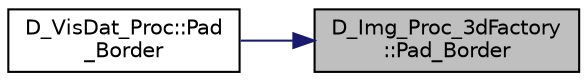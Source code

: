 digraph "D_Img_Proc_3dFactory::Pad_Border"
{
 // LATEX_PDF_SIZE
  edge [fontname="Helvetica",fontsize="10",labelfontname="Helvetica",labelfontsize="10"];
  node [fontname="Helvetica",fontsize="10",shape=record];
  rankdir="RL";
  Node1 [label="D_Img_Proc_3dFactory\l::Pad_Border",height=0.2,width=0.4,color="black", fillcolor="grey75", style="filled", fontcolor="black",tooltip=" "];
  Node1 -> Node2 [dir="back",color="midnightblue",fontsize="10",style="solid",fontname="Helvetica"];
  Node2 [label="D_VisDat_Proc::Pad\l_Border",height=0.2,width=0.4,color="black", fillcolor="white", style="filled",URL="$class_d___vis_dat___proc.html#aa0be1676821003605654d192f7135350",tooltip=" "];
}
